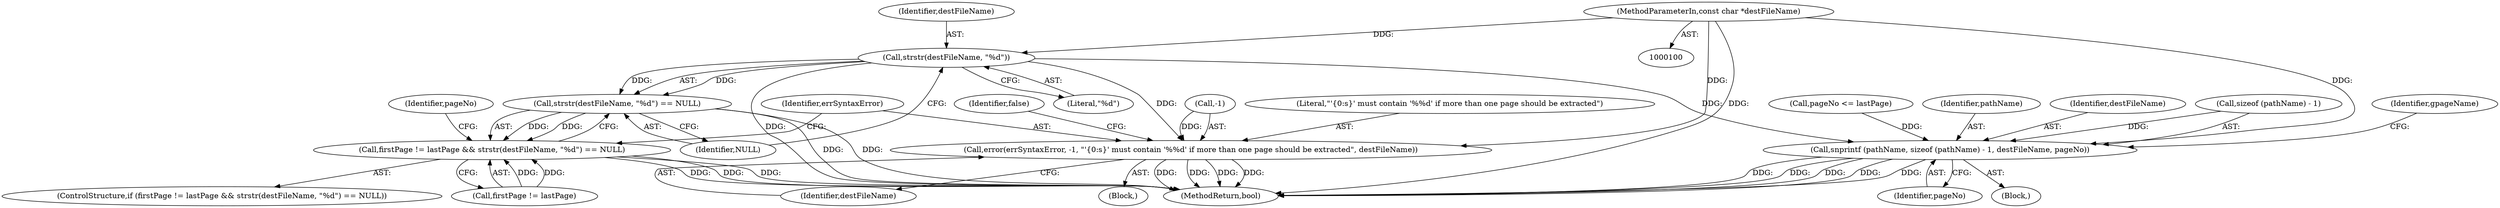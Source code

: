 digraph "0_poppler_61f79b8447c3ac8ab5a26e79e0c28053ffdccf75@API" {
"1000166" [label="(Call,strstr(destFileName, \"%d\"))"];
"1000102" [label="(MethodParameterIn,const char *destFileName)"];
"1000165" [label="(Call,strstr(destFileName, \"%d\") == NULL)"];
"1000161" [label="(Call,firstPage != lastPage && strstr(destFileName, \"%d\") == NULL)"];
"1000171" [label="(Call,error(errSyntaxError, -1, \"'{0:s}' must contain '%%d' if more than one page should be extracted\", destFileName))"];
"1000190" [label="(Call,snprintf (pathName, sizeof (pathName) - 1, destFileName, pageNo))"];
"1000200" [label="(Identifier,gpageName)"];
"1000178" [label="(Identifier,false)"];
"1000184" [label="(Call,pageNo <= lastPage)"];
"1000171" [label="(Call,error(errSyntaxError, -1, \"'{0:s}' must contain '%%d' if more than one page should be extracted\", destFileName))"];
"1000197" [label="(Identifier,pageNo)"];
"1000102" [label="(MethodParameterIn,const char *destFileName)"];
"1000191" [label="(Identifier,pathName)"];
"1000160" [label="(ControlStructure,if (firstPage != lastPage && strstr(destFileName, \"%d\") == NULL))"];
"1000190" [label="(Call,snprintf (pathName, sizeof (pathName) - 1, destFileName, pageNo))"];
"1000169" [label="(Identifier,NULL)"];
"1000176" [label="(Identifier,destFileName)"];
"1000166" [label="(Call,strstr(destFileName, \"%d\"))"];
"1000162" [label="(Call,firstPage != lastPage)"];
"1000172" [label="(Identifier,errSyntaxError)"];
"1000165" [label="(Call,strstr(destFileName, \"%d\") == NULL)"];
"1000167" [label="(Identifier,destFileName)"];
"1000170" [label="(Block,)"];
"1000240" [label="(MethodReturn,bool)"];
"1000196" [label="(Identifier,destFileName)"];
"1000192" [label="(Call,sizeof (pathName) - 1)"];
"1000173" [label="(Call,-1)"];
"1000168" [label="(Literal,\"%d\")"];
"1000175" [label="(Literal,\"'{0:s}' must contain '%%d' if more than one page should be extracted\")"];
"1000189" [label="(Block,)"];
"1000161" [label="(Call,firstPage != lastPage && strstr(destFileName, \"%d\") == NULL)"];
"1000182" [label="(Identifier,pageNo)"];
"1000166" -> "1000165"  [label="AST: "];
"1000166" -> "1000168"  [label="CFG: "];
"1000167" -> "1000166"  [label="AST: "];
"1000168" -> "1000166"  [label="AST: "];
"1000169" -> "1000166"  [label="CFG: "];
"1000166" -> "1000240"  [label="DDG: "];
"1000166" -> "1000165"  [label="DDG: "];
"1000166" -> "1000165"  [label="DDG: "];
"1000102" -> "1000166"  [label="DDG: "];
"1000166" -> "1000171"  [label="DDG: "];
"1000166" -> "1000190"  [label="DDG: "];
"1000102" -> "1000100"  [label="AST: "];
"1000102" -> "1000240"  [label="DDG: "];
"1000102" -> "1000171"  [label="DDG: "];
"1000102" -> "1000190"  [label="DDG: "];
"1000165" -> "1000161"  [label="AST: "];
"1000165" -> "1000169"  [label="CFG: "];
"1000169" -> "1000165"  [label="AST: "];
"1000161" -> "1000165"  [label="CFG: "];
"1000165" -> "1000240"  [label="DDG: "];
"1000165" -> "1000240"  [label="DDG: "];
"1000165" -> "1000161"  [label="DDG: "];
"1000165" -> "1000161"  [label="DDG: "];
"1000161" -> "1000160"  [label="AST: "];
"1000161" -> "1000162"  [label="CFG: "];
"1000162" -> "1000161"  [label="AST: "];
"1000172" -> "1000161"  [label="CFG: "];
"1000182" -> "1000161"  [label="CFG: "];
"1000161" -> "1000240"  [label="DDG: "];
"1000161" -> "1000240"  [label="DDG: "];
"1000161" -> "1000240"  [label="DDG: "];
"1000162" -> "1000161"  [label="DDG: "];
"1000162" -> "1000161"  [label="DDG: "];
"1000171" -> "1000170"  [label="AST: "];
"1000171" -> "1000176"  [label="CFG: "];
"1000172" -> "1000171"  [label="AST: "];
"1000173" -> "1000171"  [label="AST: "];
"1000175" -> "1000171"  [label="AST: "];
"1000176" -> "1000171"  [label="AST: "];
"1000178" -> "1000171"  [label="CFG: "];
"1000171" -> "1000240"  [label="DDG: "];
"1000171" -> "1000240"  [label="DDG: "];
"1000171" -> "1000240"  [label="DDG: "];
"1000171" -> "1000240"  [label="DDG: "];
"1000173" -> "1000171"  [label="DDG: "];
"1000190" -> "1000189"  [label="AST: "];
"1000190" -> "1000197"  [label="CFG: "];
"1000191" -> "1000190"  [label="AST: "];
"1000192" -> "1000190"  [label="AST: "];
"1000196" -> "1000190"  [label="AST: "];
"1000197" -> "1000190"  [label="AST: "];
"1000200" -> "1000190"  [label="CFG: "];
"1000190" -> "1000240"  [label="DDG: "];
"1000190" -> "1000240"  [label="DDG: "];
"1000190" -> "1000240"  [label="DDG: "];
"1000190" -> "1000240"  [label="DDG: "];
"1000190" -> "1000240"  [label="DDG: "];
"1000192" -> "1000190"  [label="DDG: "];
"1000184" -> "1000190"  [label="DDG: "];
}
